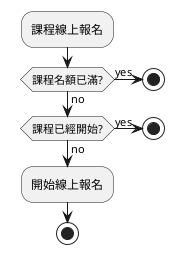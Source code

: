 @startuml
:課程線上報名;
if (課程名額已滿?) then (yes)
   stop
else (no)
    if (課程已經開始?) then (yes)
       stop
    else (no)
       :開始線上報名;
    
    endif
  
endif
stop

@enduml